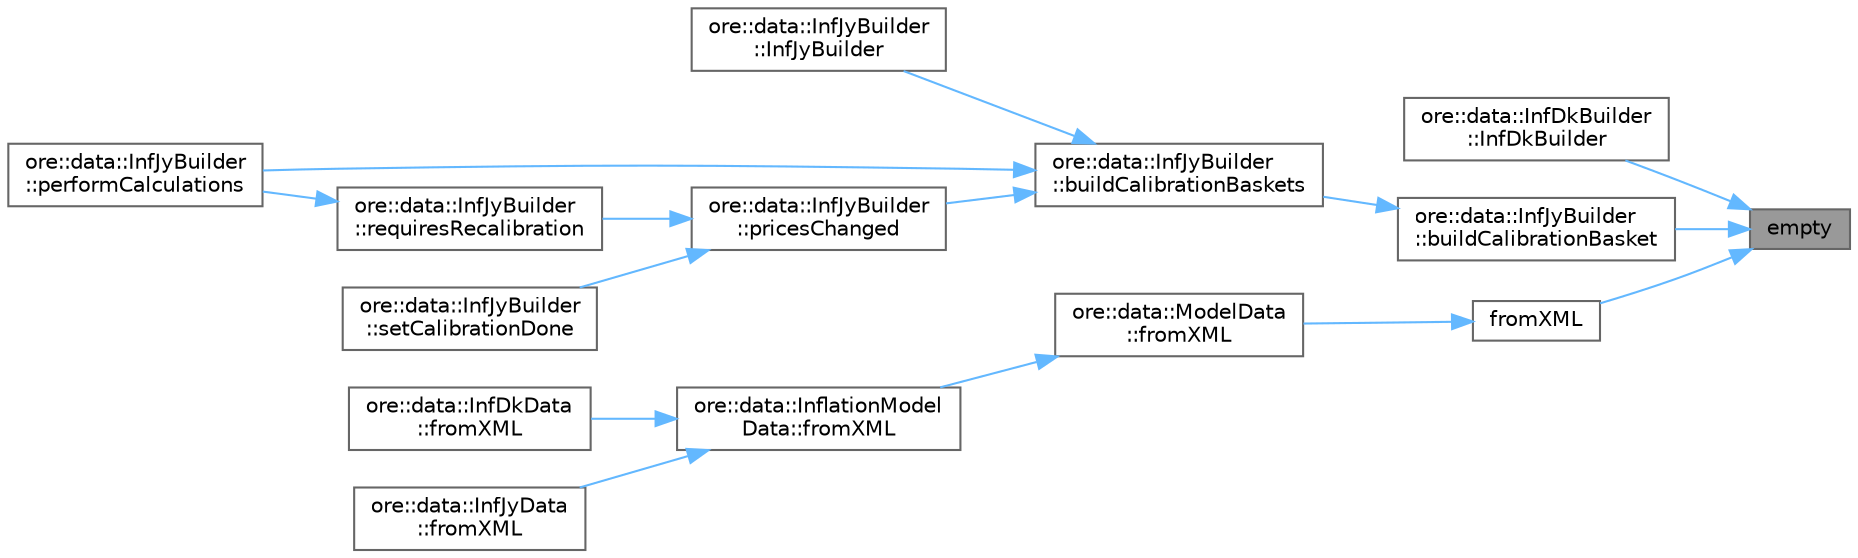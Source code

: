 digraph "empty"
{
 // INTERACTIVE_SVG=YES
 // LATEX_PDF_SIZE
  bgcolor="transparent";
  edge [fontname=Helvetica,fontsize=10,labelfontname=Helvetica,labelfontsize=10];
  node [fontname=Helvetica,fontsize=10,shape=box,height=0.2,width=0.4];
  rankdir="RL";
  Node1 [label="empty",height=0.2,width=0.4,color="gray40", fillcolor="grey60", style="filled", fontcolor="black",tooltip="Returns true if the calibration basket is empty."];
  Node1 -> Node2 [dir="back",color="steelblue1",style="solid"];
  Node2 [label="ore::data::InfDkBuilder\l::InfDkBuilder",height=0.2,width=0.4,color="grey40", fillcolor="white", style="filled",URL="$classore_1_1data_1_1_inf_dk_builder.html#a11d21c82b7b17e3139cba5e998ccb11a",tooltip=" "];
  Node1 -> Node3 [dir="back",color="steelblue1",style="solid"];
  Node3 [label="ore::data::InfJyBuilder\l::buildCalibrationBasket",height=0.2,width=0.4,color="grey40", fillcolor="white", style="filled",URL="$classore_1_1data_1_1_inf_jy_builder.html#a04274cbe5a4625db825e42c300eef575",tooltip="Build the calibration basket."];
  Node3 -> Node4 [dir="back",color="steelblue1",style="solid"];
  Node4 [label="ore::data::InfJyBuilder\l::buildCalibrationBaskets",height=0.2,width=0.4,color="grey40", fillcolor="white", style="filled",URL="$classore_1_1data_1_1_inf_jy_builder.html#a935e1c16b02ca6dbe5e1e5f32882b2c7",tooltip="Build any calibration baskets requested by the configuration i.e. via the data_ member."];
  Node4 -> Node5 [dir="back",color="steelblue1",style="solid"];
  Node5 [label="ore::data::InfJyBuilder\l::InfJyBuilder",height=0.2,width=0.4,color="grey40", fillcolor="white", style="filled",URL="$classore_1_1data_1_1_inf_jy_builder.html#aad12b32f1cc6f20235515935c229ce3e",tooltip=" "];
  Node4 -> Node6 [dir="back",color="steelblue1",style="solid"];
  Node6 [label="ore::data::InfJyBuilder\l::performCalculations",height=0.2,width=0.4,color="grey40", fillcolor="white", style="filled",URL="$classore_1_1data_1_1_inf_jy_builder.html#a1127cccc9668a02247dc139d27121708",tooltip=" "];
  Node4 -> Node7 [dir="back",color="steelblue1",style="solid"];
  Node7 [label="ore::data::InfJyBuilder\l::pricesChanged",height=0.2,width=0.4,color="grey40", fillcolor="white", style="filled",URL="$classore_1_1data_1_1_inf_jy_builder.html#a963ba81fda2b78c9565c4bbd02cd3504",tooltip=" "];
  Node7 -> Node8 [dir="back",color="steelblue1",style="solid"];
  Node8 [label="ore::data::InfJyBuilder\l::requiresRecalibration",height=0.2,width=0.4,color="grey40", fillcolor="white", style="filled",URL="$classore_1_1data_1_1_inf_jy_builder.html#a83cbd1c07f17f2f51faea02f40eeaac9",tooltip=" "];
  Node8 -> Node6 [dir="back",color="steelblue1",style="solid"];
  Node7 -> Node9 [dir="back",color="steelblue1",style="solid"];
  Node9 [label="ore::data::InfJyBuilder\l::setCalibrationDone",height=0.2,width=0.4,color="grey40", fillcolor="white", style="filled",URL="$classore_1_1data_1_1_inf_jy_builder.html#a5b1dbae4374aa0dd5c416e2fdb3b3c85",tooltip=" "];
  Node1 -> Node10 [dir="back",color="steelblue1",style="solid"];
  Node10 [label="fromXML",height=0.2,width=0.4,color="grey40", fillcolor="white", style="filled",URL="$classore_1_1data_1_1_calibration_basket.html#a7741ae0fc924943de5bfe02928262eb7",tooltip=" "];
  Node10 -> Node11 [dir="back",color="steelblue1",style="solid"];
  Node11 [label="ore::data::ModelData\l::fromXML",height=0.2,width=0.4,color="grey40", fillcolor="white", style="filled",URL="$classore_1_1data_1_1_model_data.html#a7741ae0fc924943de5bfe02928262eb7",tooltip=" "];
  Node11 -> Node12 [dir="back",color="steelblue1",style="solid"];
  Node12 [label="ore::data::InflationModel\lData::fromXML",height=0.2,width=0.4,color="grey40", fillcolor="white", style="filled",URL="$classore_1_1data_1_1_inflation_model_data.html#a7741ae0fc924943de5bfe02928262eb7",tooltip=" "];
  Node12 -> Node13 [dir="back",color="steelblue1",style="solid"];
  Node13 [label="ore::data::InfDkData\l::fromXML",height=0.2,width=0.4,color="grey40", fillcolor="white", style="filled",URL="$classore_1_1data_1_1_inf_dk_data.html#a7741ae0fc924943de5bfe02928262eb7",tooltip=" "];
  Node12 -> Node14 [dir="back",color="steelblue1",style="solid"];
  Node14 [label="ore::data::InfJyData\l::fromXML",height=0.2,width=0.4,color="grey40", fillcolor="white", style="filled",URL="$classore_1_1data_1_1_inf_jy_data.html#a7741ae0fc924943de5bfe02928262eb7",tooltip=" "];
}
